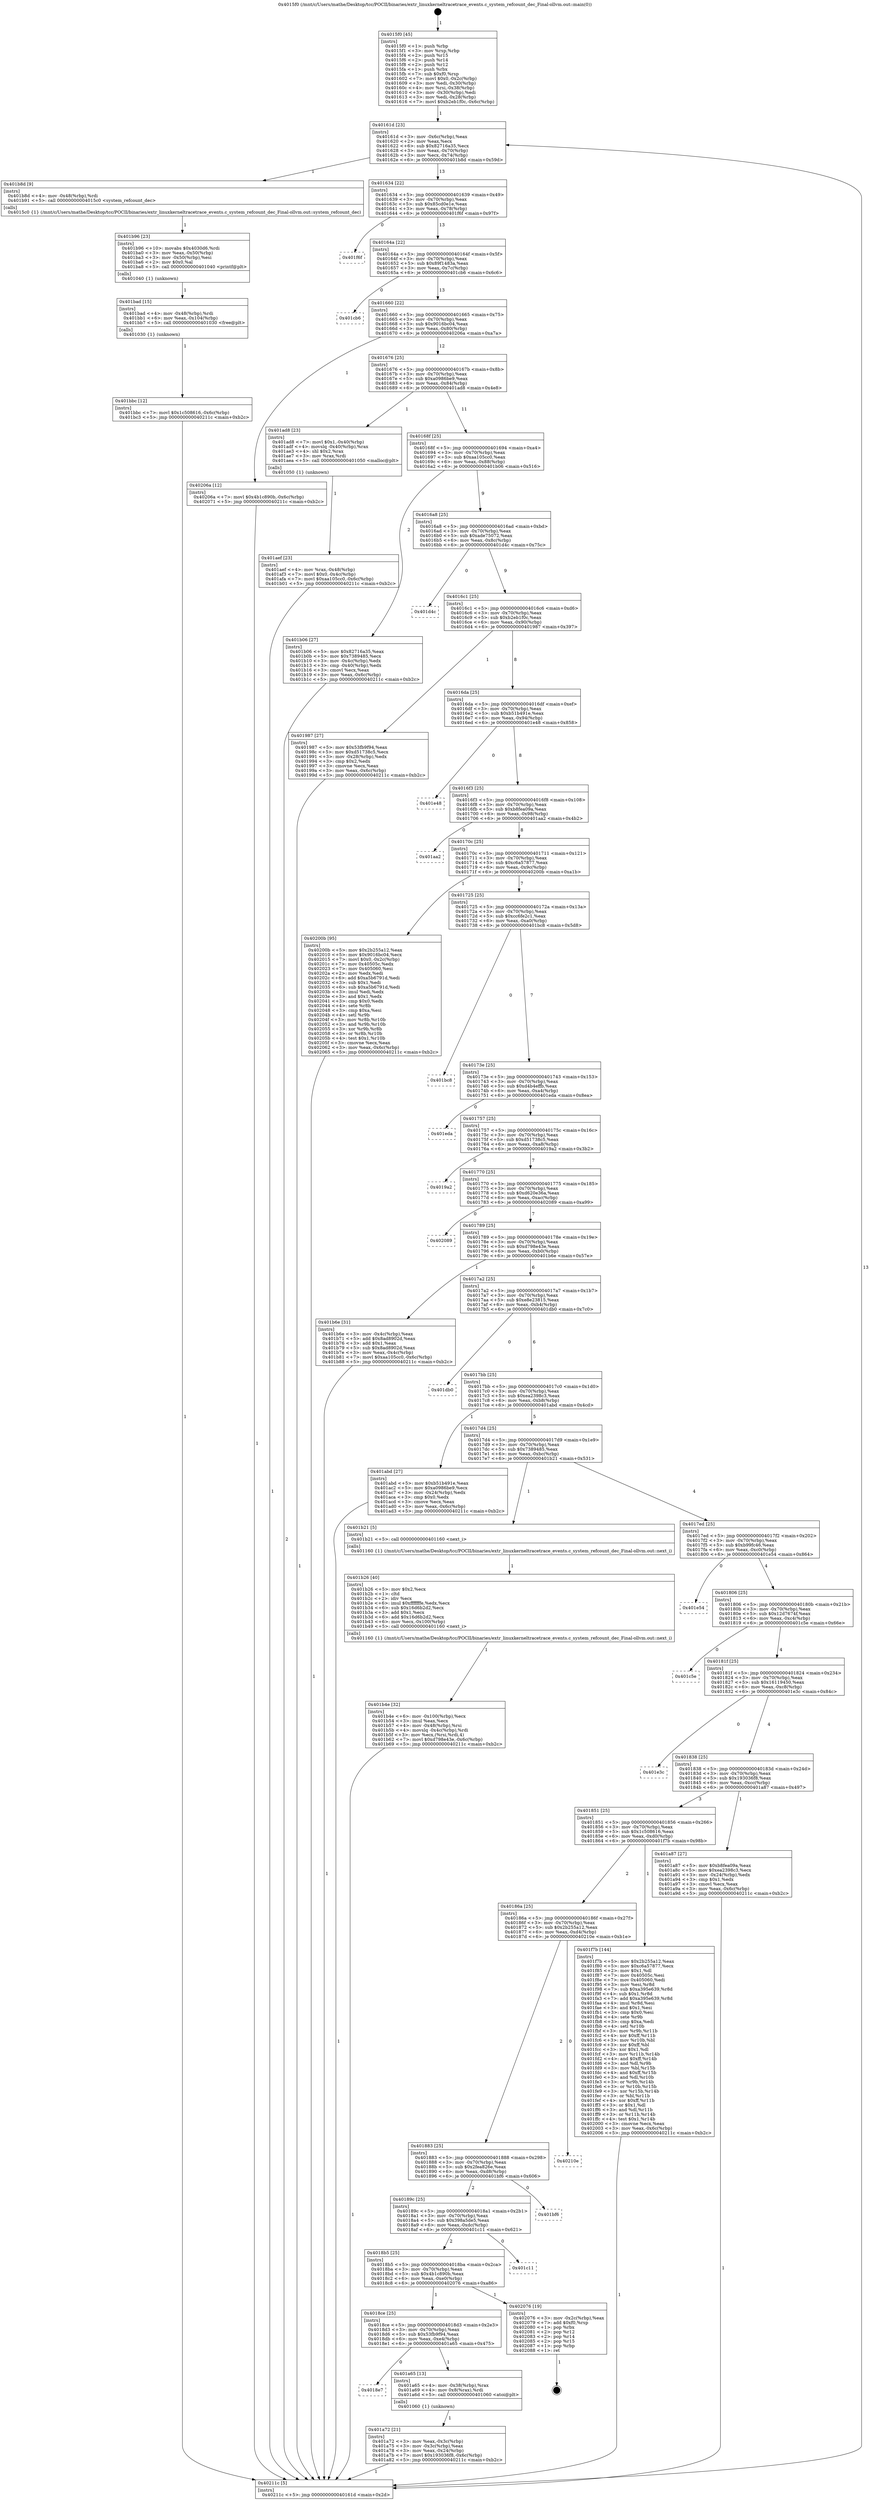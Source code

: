 digraph "0x4015f0" {
  label = "0x4015f0 (/mnt/c/Users/mathe/Desktop/tcc/POCII/binaries/extr_linuxkerneltracetrace_events.c_system_refcount_dec_Final-ollvm.out::main(0))"
  labelloc = "t"
  node[shape=record]

  Entry [label="",width=0.3,height=0.3,shape=circle,fillcolor=black,style=filled]
  "0x40161d" [label="{
     0x40161d [23]\l
     | [instrs]\l
     &nbsp;&nbsp;0x40161d \<+3\>: mov -0x6c(%rbp),%eax\l
     &nbsp;&nbsp;0x401620 \<+2\>: mov %eax,%ecx\l
     &nbsp;&nbsp;0x401622 \<+6\>: sub $0x82716a35,%ecx\l
     &nbsp;&nbsp;0x401628 \<+3\>: mov %eax,-0x70(%rbp)\l
     &nbsp;&nbsp;0x40162b \<+3\>: mov %ecx,-0x74(%rbp)\l
     &nbsp;&nbsp;0x40162e \<+6\>: je 0000000000401b8d \<main+0x59d\>\l
  }"]
  "0x401b8d" [label="{
     0x401b8d [9]\l
     | [instrs]\l
     &nbsp;&nbsp;0x401b8d \<+4\>: mov -0x48(%rbp),%rdi\l
     &nbsp;&nbsp;0x401b91 \<+5\>: call 00000000004015c0 \<system_refcount_dec\>\l
     | [calls]\l
     &nbsp;&nbsp;0x4015c0 \{1\} (/mnt/c/Users/mathe/Desktop/tcc/POCII/binaries/extr_linuxkerneltracetrace_events.c_system_refcount_dec_Final-ollvm.out::system_refcount_dec)\l
  }"]
  "0x401634" [label="{
     0x401634 [22]\l
     | [instrs]\l
     &nbsp;&nbsp;0x401634 \<+5\>: jmp 0000000000401639 \<main+0x49\>\l
     &nbsp;&nbsp;0x401639 \<+3\>: mov -0x70(%rbp),%eax\l
     &nbsp;&nbsp;0x40163c \<+5\>: sub $0x85cd0e1e,%eax\l
     &nbsp;&nbsp;0x401641 \<+3\>: mov %eax,-0x78(%rbp)\l
     &nbsp;&nbsp;0x401644 \<+6\>: je 0000000000401f6f \<main+0x97f\>\l
  }"]
  Exit [label="",width=0.3,height=0.3,shape=circle,fillcolor=black,style=filled,peripheries=2]
  "0x401f6f" [label="{
     0x401f6f\l
  }", style=dashed]
  "0x40164a" [label="{
     0x40164a [22]\l
     | [instrs]\l
     &nbsp;&nbsp;0x40164a \<+5\>: jmp 000000000040164f \<main+0x5f\>\l
     &nbsp;&nbsp;0x40164f \<+3\>: mov -0x70(%rbp),%eax\l
     &nbsp;&nbsp;0x401652 \<+5\>: sub $0x89f1483a,%eax\l
     &nbsp;&nbsp;0x401657 \<+3\>: mov %eax,-0x7c(%rbp)\l
     &nbsp;&nbsp;0x40165a \<+6\>: je 0000000000401cb6 \<main+0x6c6\>\l
  }"]
  "0x401bbc" [label="{
     0x401bbc [12]\l
     | [instrs]\l
     &nbsp;&nbsp;0x401bbc \<+7\>: movl $0x1c508616,-0x6c(%rbp)\l
     &nbsp;&nbsp;0x401bc3 \<+5\>: jmp 000000000040211c \<main+0xb2c\>\l
  }"]
  "0x401cb6" [label="{
     0x401cb6\l
  }", style=dashed]
  "0x401660" [label="{
     0x401660 [22]\l
     | [instrs]\l
     &nbsp;&nbsp;0x401660 \<+5\>: jmp 0000000000401665 \<main+0x75\>\l
     &nbsp;&nbsp;0x401665 \<+3\>: mov -0x70(%rbp),%eax\l
     &nbsp;&nbsp;0x401668 \<+5\>: sub $0x9016bc04,%eax\l
     &nbsp;&nbsp;0x40166d \<+3\>: mov %eax,-0x80(%rbp)\l
     &nbsp;&nbsp;0x401670 \<+6\>: je 000000000040206a \<main+0xa7a\>\l
  }"]
  "0x401bad" [label="{
     0x401bad [15]\l
     | [instrs]\l
     &nbsp;&nbsp;0x401bad \<+4\>: mov -0x48(%rbp),%rdi\l
     &nbsp;&nbsp;0x401bb1 \<+6\>: mov %eax,-0x104(%rbp)\l
     &nbsp;&nbsp;0x401bb7 \<+5\>: call 0000000000401030 \<free@plt\>\l
     | [calls]\l
     &nbsp;&nbsp;0x401030 \{1\} (unknown)\l
  }"]
  "0x40206a" [label="{
     0x40206a [12]\l
     | [instrs]\l
     &nbsp;&nbsp;0x40206a \<+7\>: movl $0x4b1c890b,-0x6c(%rbp)\l
     &nbsp;&nbsp;0x402071 \<+5\>: jmp 000000000040211c \<main+0xb2c\>\l
  }"]
  "0x401676" [label="{
     0x401676 [25]\l
     | [instrs]\l
     &nbsp;&nbsp;0x401676 \<+5\>: jmp 000000000040167b \<main+0x8b\>\l
     &nbsp;&nbsp;0x40167b \<+3\>: mov -0x70(%rbp),%eax\l
     &nbsp;&nbsp;0x40167e \<+5\>: sub $0xa0986be9,%eax\l
     &nbsp;&nbsp;0x401683 \<+6\>: mov %eax,-0x84(%rbp)\l
     &nbsp;&nbsp;0x401689 \<+6\>: je 0000000000401ad8 \<main+0x4e8\>\l
  }"]
  "0x401b96" [label="{
     0x401b96 [23]\l
     | [instrs]\l
     &nbsp;&nbsp;0x401b96 \<+10\>: movabs $0x4030d6,%rdi\l
     &nbsp;&nbsp;0x401ba0 \<+3\>: mov %eax,-0x50(%rbp)\l
     &nbsp;&nbsp;0x401ba3 \<+3\>: mov -0x50(%rbp),%esi\l
     &nbsp;&nbsp;0x401ba6 \<+2\>: mov $0x0,%al\l
     &nbsp;&nbsp;0x401ba8 \<+5\>: call 0000000000401040 \<printf@plt\>\l
     | [calls]\l
     &nbsp;&nbsp;0x401040 \{1\} (unknown)\l
  }"]
  "0x401ad8" [label="{
     0x401ad8 [23]\l
     | [instrs]\l
     &nbsp;&nbsp;0x401ad8 \<+7\>: movl $0x1,-0x40(%rbp)\l
     &nbsp;&nbsp;0x401adf \<+4\>: movslq -0x40(%rbp),%rax\l
     &nbsp;&nbsp;0x401ae3 \<+4\>: shl $0x2,%rax\l
     &nbsp;&nbsp;0x401ae7 \<+3\>: mov %rax,%rdi\l
     &nbsp;&nbsp;0x401aea \<+5\>: call 0000000000401050 \<malloc@plt\>\l
     | [calls]\l
     &nbsp;&nbsp;0x401050 \{1\} (unknown)\l
  }"]
  "0x40168f" [label="{
     0x40168f [25]\l
     | [instrs]\l
     &nbsp;&nbsp;0x40168f \<+5\>: jmp 0000000000401694 \<main+0xa4\>\l
     &nbsp;&nbsp;0x401694 \<+3\>: mov -0x70(%rbp),%eax\l
     &nbsp;&nbsp;0x401697 \<+5\>: sub $0xaa105cc0,%eax\l
     &nbsp;&nbsp;0x40169c \<+6\>: mov %eax,-0x88(%rbp)\l
     &nbsp;&nbsp;0x4016a2 \<+6\>: je 0000000000401b06 \<main+0x516\>\l
  }"]
  "0x401b4e" [label="{
     0x401b4e [32]\l
     | [instrs]\l
     &nbsp;&nbsp;0x401b4e \<+6\>: mov -0x100(%rbp),%ecx\l
     &nbsp;&nbsp;0x401b54 \<+3\>: imul %eax,%ecx\l
     &nbsp;&nbsp;0x401b57 \<+4\>: mov -0x48(%rbp),%rsi\l
     &nbsp;&nbsp;0x401b5b \<+4\>: movslq -0x4c(%rbp),%rdi\l
     &nbsp;&nbsp;0x401b5f \<+3\>: mov %ecx,(%rsi,%rdi,4)\l
     &nbsp;&nbsp;0x401b62 \<+7\>: movl $0xd798e43e,-0x6c(%rbp)\l
     &nbsp;&nbsp;0x401b69 \<+5\>: jmp 000000000040211c \<main+0xb2c\>\l
  }"]
  "0x401b06" [label="{
     0x401b06 [27]\l
     | [instrs]\l
     &nbsp;&nbsp;0x401b06 \<+5\>: mov $0x82716a35,%eax\l
     &nbsp;&nbsp;0x401b0b \<+5\>: mov $0x7389485,%ecx\l
     &nbsp;&nbsp;0x401b10 \<+3\>: mov -0x4c(%rbp),%edx\l
     &nbsp;&nbsp;0x401b13 \<+3\>: cmp -0x40(%rbp),%edx\l
     &nbsp;&nbsp;0x401b16 \<+3\>: cmovl %ecx,%eax\l
     &nbsp;&nbsp;0x401b19 \<+3\>: mov %eax,-0x6c(%rbp)\l
     &nbsp;&nbsp;0x401b1c \<+5\>: jmp 000000000040211c \<main+0xb2c\>\l
  }"]
  "0x4016a8" [label="{
     0x4016a8 [25]\l
     | [instrs]\l
     &nbsp;&nbsp;0x4016a8 \<+5\>: jmp 00000000004016ad \<main+0xbd\>\l
     &nbsp;&nbsp;0x4016ad \<+3\>: mov -0x70(%rbp),%eax\l
     &nbsp;&nbsp;0x4016b0 \<+5\>: sub $0xade75072,%eax\l
     &nbsp;&nbsp;0x4016b5 \<+6\>: mov %eax,-0x8c(%rbp)\l
     &nbsp;&nbsp;0x4016bb \<+6\>: je 0000000000401d4c \<main+0x75c\>\l
  }"]
  "0x401b26" [label="{
     0x401b26 [40]\l
     | [instrs]\l
     &nbsp;&nbsp;0x401b26 \<+5\>: mov $0x2,%ecx\l
     &nbsp;&nbsp;0x401b2b \<+1\>: cltd\l
     &nbsp;&nbsp;0x401b2c \<+2\>: idiv %ecx\l
     &nbsp;&nbsp;0x401b2e \<+6\>: imul $0xfffffffe,%edx,%ecx\l
     &nbsp;&nbsp;0x401b34 \<+6\>: sub $0x16d6b2d2,%ecx\l
     &nbsp;&nbsp;0x401b3a \<+3\>: add $0x1,%ecx\l
     &nbsp;&nbsp;0x401b3d \<+6\>: add $0x16d6b2d2,%ecx\l
     &nbsp;&nbsp;0x401b43 \<+6\>: mov %ecx,-0x100(%rbp)\l
     &nbsp;&nbsp;0x401b49 \<+5\>: call 0000000000401160 \<next_i\>\l
     | [calls]\l
     &nbsp;&nbsp;0x401160 \{1\} (/mnt/c/Users/mathe/Desktop/tcc/POCII/binaries/extr_linuxkerneltracetrace_events.c_system_refcount_dec_Final-ollvm.out::next_i)\l
  }"]
  "0x401d4c" [label="{
     0x401d4c\l
  }", style=dashed]
  "0x4016c1" [label="{
     0x4016c1 [25]\l
     | [instrs]\l
     &nbsp;&nbsp;0x4016c1 \<+5\>: jmp 00000000004016c6 \<main+0xd6\>\l
     &nbsp;&nbsp;0x4016c6 \<+3\>: mov -0x70(%rbp),%eax\l
     &nbsp;&nbsp;0x4016c9 \<+5\>: sub $0xb2eb1f0c,%eax\l
     &nbsp;&nbsp;0x4016ce \<+6\>: mov %eax,-0x90(%rbp)\l
     &nbsp;&nbsp;0x4016d4 \<+6\>: je 0000000000401987 \<main+0x397\>\l
  }"]
  "0x401aef" [label="{
     0x401aef [23]\l
     | [instrs]\l
     &nbsp;&nbsp;0x401aef \<+4\>: mov %rax,-0x48(%rbp)\l
     &nbsp;&nbsp;0x401af3 \<+7\>: movl $0x0,-0x4c(%rbp)\l
     &nbsp;&nbsp;0x401afa \<+7\>: movl $0xaa105cc0,-0x6c(%rbp)\l
     &nbsp;&nbsp;0x401b01 \<+5\>: jmp 000000000040211c \<main+0xb2c\>\l
  }"]
  "0x401987" [label="{
     0x401987 [27]\l
     | [instrs]\l
     &nbsp;&nbsp;0x401987 \<+5\>: mov $0x53fb9f94,%eax\l
     &nbsp;&nbsp;0x40198c \<+5\>: mov $0xd51738c5,%ecx\l
     &nbsp;&nbsp;0x401991 \<+3\>: mov -0x28(%rbp),%edx\l
     &nbsp;&nbsp;0x401994 \<+3\>: cmp $0x2,%edx\l
     &nbsp;&nbsp;0x401997 \<+3\>: cmovne %ecx,%eax\l
     &nbsp;&nbsp;0x40199a \<+3\>: mov %eax,-0x6c(%rbp)\l
     &nbsp;&nbsp;0x40199d \<+5\>: jmp 000000000040211c \<main+0xb2c\>\l
  }"]
  "0x4016da" [label="{
     0x4016da [25]\l
     | [instrs]\l
     &nbsp;&nbsp;0x4016da \<+5\>: jmp 00000000004016df \<main+0xef\>\l
     &nbsp;&nbsp;0x4016df \<+3\>: mov -0x70(%rbp),%eax\l
     &nbsp;&nbsp;0x4016e2 \<+5\>: sub $0xb51b491e,%eax\l
     &nbsp;&nbsp;0x4016e7 \<+6\>: mov %eax,-0x94(%rbp)\l
     &nbsp;&nbsp;0x4016ed \<+6\>: je 0000000000401e48 \<main+0x858\>\l
  }"]
  "0x40211c" [label="{
     0x40211c [5]\l
     | [instrs]\l
     &nbsp;&nbsp;0x40211c \<+5\>: jmp 000000000040161d \<main+0x2d\>\l
  }"]
  "0x4015f0" [label="{
     0x4015f0 [45]\l
     | [instrs]\l
     &nbsp;&nbsp;0x4015f0 \<+1\>: push %rbp\l
     &nbsp;&nbsp;0x4015f1 \<+3\>: mov %rsp,%rbp\l
     &nbsp;&nbsp;0x4015f4 \<+2\>: push %r15\l
     &nbsp;&nbsp;0x4015f6 \<+2\>: push %r14\l
     &nbsp;&nbsp;0x4015f8 \<+2\>: push %r12\l
     &nbsp;&nbsp;0x4015fa \<+1\>: push %rbx\l
     &nbsp;&nbsp;0x4015fb \<+7\>: sub $0xf0,%rsp\l
     &nbsp;&nbsp;0x401602 \<+7\>: movl $0x0,-0x2c(%rbp)\l
     &nbsp;&nbsp;0x401609 \<+3\>: mov %edi,-0x30(%rbp)\l
     &nbsp;&nbsp;0x40160c \<+4\>: mov %rsi,-0x38(%rbp)\l
     &nbsp;&nbsp;0x401610 \<+3\>: mov -0x30(%rbp),%edi\l
     &nbsp;&nbsp;0x401613 \<+3\>: mov %edi,-0x28(%rbp)\l
     &nbsp;&nbsp;0x401616 \<+7\>: movl $0xb2eb1f0c,-0x6c(%rbp)\l
  }"]
  "0x401a72" [label="{
     0x401a72 [21]\l
     | [instrs]\l
     &nbsp;&nbsp;0x401a72 \<+3\>: mov %eax,-0x3c(%rbp)\l
     &nbsp;&nbsp;0x401a75 \<+3\>: mov -0x3c(%rbp),%eax\l
     &nbsp;&nbsp;0x401a78 \<+3\>: mov %eax,-0x24(%rbp)\l
     &nbsp;&nbsp;0x401a7b \<+7\>: movl $0x193036f8,-0x6c(%rbp)\l
     &nbsp;&nbsp;0x401a82 \<+5\>: jmp 000000000040211c \<main+0xb2c\>\l
  }"]
  "0x401e48" [label="{
     0x401e48\l
  }", style=dashed]
  "0x4016f3" [label="{
     0x4016f3 [25]\l
     | [instrs]\l
     &nbsp;&nbsp;0x4016f3 \<+5\>: jmp 00000000004016f8 \<main+0x108\>\l
     &nbsp;&nbsp;0x4016f8 \<+3\>: mov -0x70(%rbp),%eax\l
     &nbsp;&nbsp;0x4016fb \<+5\>: sub $0xb8fea09a,%eax\l
     &nbsp;&nbsp;0x401700 \<+6\>: mov %eax,-0x98(%rbp)\l
     &nbsp;&nbsp;0x401706 \<+6\>: je 0000000000401aa2 \<main+0x4b2\>\l
  }"]
  "0x4018e7" [label="{
     0x4018e7\l
  }", style=dashed]
  "0x401aa2" [label="{
     0x401aa2\l
  }", style=dashed]
  "0x40170c" [label="{
     0x40170c [25]\l
     | [instrs]\l
     &nbsp;&nbsp;0x40170c \<+5\>: jmp 0000000000401711 \<main+0x121\>\l
     &nbsp;&nbsp;0x401711 \<+3\>: mov -0x70(%rbp),%eax\l
     &nbsp;&nbsp;0x401714 \<+5\>: sub $0xc6a57877,%eax\l
     &nbsp;&nbsp;0x401719 \<+6\>: mov %eax,-0x9c(%rbp)\l
     &nbsp;&nbsp;0x40171f \<+6\>: je 000000000040200b \<main+0xa1b\>\l
  }"]
  "0x401a65" [label="{
     0x401a65 [13]\l
     | [instrs]\l
     &nbsp;&nbsp;0x401a65 \<+4\>: mov -0x38(%rbp),%rax\l
     &nbsp;&nbsp;0x401a69 \<+4\>: mov 0x8(%rax),%rdi\l
     &nbsp;&nbsp;0x401a6d \<+5\>: call 0000000000401060 \<atoi@plt\>\l
     | [calls]\l
     &nbsp;&nbsp;0x401060 \{1\} (unknown)\l
  }"]
  "0x40200b" [label="{
     0x40200b [95]\l
     | [instrs]\l
     &nbsp;&nbsp;0x40200b \<+5\>: mov $0x2b255a12,%eax\l
     &nbsp;&nbsp;0x402010 \<+5\>: mov $0x9016bc04,%ecx\l
     &nbsp;&nbsp;0x402015 \<+7\>: movl $0x0,-0x2c(%rbp)\l
     &nbsp;&nbsp;0x40201c \<+7\>: mov 0x40505c,%edx\l
     &nbsp;&nbsp;0x402023 \<+7\>: mov 0x405060,%esi\l
     &nbsp;&nbsp;0x40202a \<+2\>: mov %edx,%edi\l
     &nbsp;&nbsp;0x40202c \<+6\>: add $0xa5b6791d,%edi\l
     &nbsp;&nbsp;0x402032 \<+3\>: sub $0x1,%edi\l
     &nbsp;&nbsp;0x402035 \<+6\>: sub $0xa5b6791d,%edi\l
     &nbsp;&nbsp;0x40203b \<+3\>: imul %edi,%edx\l
     &nbsp;&nbsp;0x40203e \<+3\>: and $0x1,%edx\l
     &nbsp;&nbsp;0x402041 \<+3\>: cmp $0x0,%edx\l
     &nbsp;&nbsp;0x402044 \<+4\>: sete %r8b\l
     &nbsp;&nbsp;0x402048 \<+3\>: cmp $0xa,%esi\l
     &nbsp;&nbsp;0x40204b \<+4\>: setl %r9b\l
     &nbsp;&nbsp;0x40204f \<+3\>: mov %r8b,%r10b\l
     &nbsp;&nbsp;0x402052 \<+3\>: and %r9b,%r10b\l
     &nbsp;&nbsp;0x402055 \<+3\>: xor %r9b,%r8b\l
     &nbsp;&nbsp;0x402058 \<+3\>: or %r8b,%r10b\l
     &nbsp;&nbsp;0x40205b \<+4\>: test $0x1,%r10b\l
     &nbsp;&nbsp;0x40205f \<+3\>: cmovne %ecx,%eax\l
     &nbsp;&nbsp;0x402062 \<+3\>: mov %eax,-0x6c(%rbp)\l
     &nbsp;&nbsp;0x402065 \<+5\>: jmp 000000000040211c \<main+0xb2c\>\l
  }"]
  "0x401725" [label="{
     0x401725 [25]\l
     | [instrs]\l
     &nbsp;&nbsp;0x401725 \<+5\>: jmp 000000000040172a \<main+0x13a\>\l
     &nbsp;&nbsp;0x40172a \<+3\>: mov -0x70(%rbp),%eax\l
     &nbsp;&nbsp;0x40172d \<+5\>: sub $0xcc6fe2c1,%eax\l
     &nbsp;&nbsp;0x401732 \<+6\>: mov %eax,-0xa0(%rbp)\l
     &nbsp;&nbsp;0x401738 \<+6\>: je 0000000000401bc8 \<main+0x5d8\>\l
  }"]
  "0x4018ce" [label="{
     0x4018ce [25]\l
     | [instrs]\l
     &nbsp;&nbsp;0x4018ce \<+5\>: jmp 00000000004018d3 \<main+0x2e3\>\l
     &nbsp;&nbsp;0x4018d3 \<+3\>: mov -0x70(%rbp),%eax\l
     &nbsp;&nbsp;0x4018d6 \<+5\>: sub $0x53fb9f94,%eax\l
     &nbsp;&nbsp;0x4018db \<+6\>: mov %eax,-0xe4(%rbp)\l
     &nbsp;&nbsp;0x4018e1 \<+6\>: je 0000000000401a65 \<main+0x475\>\l
  }"]
  "0x401bc8" [label="{
     0x401bc8\l
  }", style=dashed]
  "0x40173e" [label="{
     0x40173e [25]\l
     | [instrs]\l
     &nbsp;&nbsp;0x40173e \<+5\>: jmp 0000000000401743 \<main+0x153\>\l
     &nbsp;&nbsp;0x401743 \<+3\>: mov -0x70(%rbp),%eax\l
     &nbsp;&nbsp;0x401746 \<+5\>: sub $0xd4b4effb,%eax\l
     &nbsp;&nbsp;0x40174b \<+6\>: mov %eax,-0xa4(%rbp)\l
     &nbsp;&nbsp;0x401751 \<+6\>: je 0000000000401eda \<main+0x8ea\>\l
  }"]
  "0x402076" [label="{
     0x402076 [19]\l
     | [instrs]\l
     &nbsp;&nbsp;0x402076 \<+3\>: mov -0x2c(%rbp),%eax\l
     &nbsp;&nbsp;0x402079 \<+7\>: add $0xf0,%rsp\l
     &nbsp;&nbsp;0x402080 \<+1\>: pop %rbx\l
     &nbsp;&nbsp;0x402081 \<+2\>: pop %r12\l
     &nbsp;&nbsp;0x402083 \<+2\>: pop %r14\l
     &nbsp;&nbsp;0x402085 \<+2\>: pop %r15\l
     &nbsp;&nbsp;0x402087 \<+1\>: pop %rbp\l
     &nbsp;&nbsp;0x402088 \<+1\>: ret\l
  }"]
  "0x401eda" [label="{
     0x401eda\l
  }", style=dashed]
  "0x401757" [label="{
     0x401757 [25]\l
     | [instrs]\l
     &nbsp;&nbsp;0x401757 \<+5\>: jmp 000000000040175c \<main+0x16c\>\l
     &nbsp;&nbsp;0x40175c \<+3\>: mov -0x70(%rbp),%eax\l
     &nbsp;&nbsp;0x40175f \<+5\>: sub $0xd51738c5,%eax\l
     &nbsp;&nbsp;0x401764 \<+6\>: mov %eax,-0xa8(%rbp)\l
     &nbsp;&nbsp;0x40176a \<+6\>: je 00000000004019a2 \<main+0x3b2\>\l
  }"]
  "0x4018b5" [label="{
     0x4018b5 [25]\l
     | [instrs]\l
     &nbsp;&nbsp;0x4018b5 \<+5\>: jmp 00000000004018ba \<main+0x2ca\>\l
     &nbsp;&nbsp;0x4018ba \<+3\>: mov -0x70(%rbp),%eax\l
     &nbsp;&nbsp;0x4018bd \<+5\>: sub $0x4b1c890b,%eax\l
     &nbsp;&nbsp;0x4018c2 \<+6\>: mov %eax,-0xe0(%rbp)\l
     &nbsp;&nbsp;0x4018c8 \<+6\>: je 0000000000402076 \<main+0xa86\>\l
  }"]
  "0x4019a2" [label="{
     0x4019a2\l
  }", style=dashed]
  "0x401770" [label="{
     0x401770 [25]\l
     | [instrs]\l
     &nbsp;&nbsp;0x401770 \<+5\>: jmp 0000000000401775 \<main+0x185\>\l
     &nbsp;&nbsp;0x401775 \<+3\>: mov -0x70(%rbp),%eax\l
     &nbsp;&nbsp;0x401778 \<+5\>: sub $0xd620e36a,%eax\l
     &nbsp;&nbsp;0x40177d \<+6\>: mov %eax,-0xac(%rbp)\l
     &nbsp;&nbsp;0x401783 \<+6\>: je 0000000000402089 \<main+0xa99\>\l
  }"]
  "0x401c11" [label="{
     0x401c11\l
  }", style=dashed]
  "0x402089" [label="{
     0x402089\l
  }", style=dashed]
  "0x401789" [label="{
     0x401789 [25]\l
     | [instrs]\l
     &nbsp;&nbsp;0x401789 \<+5\>: jmp 000000000040178e \<main+0x19e\>\l
     &nbsp;&nbsp;0x40178e \<+3\>: mov -0x70(%rbp),%eax\l
     &nbsp;&nbsp;0x401791 \<+5\>: sub $0xd798e43e,%eax\l
     &nbsp;&nbsp;0x401796 \<+6\>: mov %eax,-0xb0(%rbp)\l
     &nbsp;&nbsp;0x40179c \<+6\>: je 0000000000401b6e \<main+0x57e\>\l
  }"]
  "0x40189c" [label="{
     0x40189c [25]\l
     | [instrs]\l
     &nbsp;&nbsp;0x40189c \<+5\>: jmp 00000000004018a1 \<main+0x2b1\>\l
     &nbsp;&nbsp;0x4018a1 \<+3\>: mov -0x70(%rbp),%eax\l
     &nbsp;&nbsp;0x4018a4 \<+5\>: sub $0x398a5de5,%eax\l
     &nbsp;&nbsp;0x4018a9 \<+6\>: mov %eax,-0xdc(%rbp)\l
     &nbsp;&nbsp;0x4018af \<+6\>: je 0000000000401c11 \<main+0x621\>\l
  }"]
  "0x401b6e" [label="{
     0x401b6e [31]\l
     | [instrs]\l
     &nbsp;&nbsp;0x401b6e \<+3\>: mov -0x4c(%rbp),%eax\l
     &nbsp;&nbsp;0x401b71 \<+5\>: add $0x8ad8902d,%eax\l
     &nbsp;&nbsp;0x401b76 \<+3\>: add $0x1,%eax\l
     &nbsp;&nbsp;0x401b79 \<+5\>: sub $0x8ad8902d,%eax\l
     &nbsp;&nbsp;0x401b7e \<+3\>: mov %eax,-0x4c(%rbp)\l
     &nbsp;&nbsp;0x401b81 \<+7\>: movl $0xaa105cc0,-0x6c(%rbp)\l
     &nbsp;&nbsp;0x401b88 \<+5\>: jmp 000000000040211c \<main+0xb2c\>\l
  }"]
  "0x4017a2" [label="{
     0x4017a2 [25]\l
     | [instrs]\l
     &nbsp;&nbsp;0x4017a2 \<+5\>: jmp 00000000004017a7 \<main+0x1b7\>\l
     &nbsp;&nbsp;0x4017a7 \<+3\>: mov -0x70(%rbp),%eax\l
     &nbsp;&nbsp;0x4017aa \<+5\>: sub $0xe8e23815,%eax\l
     &nbsp;&nbsp;0x4017af \<+6\>: mov %eax,-0xb4(%rbp)\l
     &nbsp;&nbsp;0x4017b5 \<+6\>: je 0000000000401db0 \<main+0x7c0\>\l
  }"]
  "0x401bf6" [label="{
     0x401bf6\l
  }", style=dashed]
  "0x401db0" [label="{
     0x401db0\l
  }", style=dashed]
  "0x4017bb" [label="{
     0x4017bb [25]\l
     | [instrs]\l
     &nbsp;&nbsp;0x4017bb \<+5\>: jmp 00000000004017c0 \<main+0x1d0\>\l
     &nbsp;&nbsp;0x4017c0 \<+3\>: mov -0x70(%rbp),%eax\l
     &nbsp;&nbsp;0x4017c3 \<+5\>: sub $0xea2398c3,%eax\l
     &nbsp;&nbsp;0x4017c8 \<+6\>: mov %eax,-0xb8(%rbp)\l
     &nbsp;&nbsp;0x4017ce \<+6\>: je 0000000000401abd \<main+0x4cd\>\l
  }"]
  "0x401883" [label="{
     0x401883 [25]\l
     | [instrs]\l
     &nbsp;&nbsp;0x401883 \<+5\>: jmp 0000000000401888 \<main+0x298\>\l
     &nbsp;&nbsp;0x401888 \<+3\>: mov -0x70(%rbp),%eax\l
     &nbsp;&nbsp;0x40188b \<+5\>: sub $0x2fea826e,%eax\l
     &nbsp;&nbsp;0x401890 \<+6\>: mov %eax,-0xd8(%rbp)\l
     &nbsp;&nbsp;0x401896 \<+6\>: je 0000000000401bf6 \<main+0x606\>\l
  }"]
  "0x401abd" [label="{
     0x401abd [27]\l
     | [instrs]\l
     &nbsp;&nbsp;0x401abd \<+5\>: mov $0xb51b491e,%eax\l
     &nbsp;&nbsp;0x401ac2 \<+5\>: mov $0xa0986be9,%ecx\l
     &nbsp;&nbsp;0x401ac7 \<+3\>: mov -0x24(%rbp),%edx\l
     &nbsp;&nbsp;0x401aca \<+3\>: cmp $0x0,%edx\l
     &nbsp;&nbsp;0x401acd \<+3\>: cmove %ecx,%eax\l
     &nbsp;&nbsp;0x401ad0 \<+3\>: mov %eax,-0x6c(%rbp)\l
     &nbsp;&nbsp;0x401ad3 \<+5\>: jmp 000000000040211c \<main+0xb2c\>\l
  }"]
  "0x4017d4" [label="{
     0x4017d4 [25]\l
     | [instrs]\l
     &nbsp;&nbsp;0x4017d4 \<+5\>: jmp 00000000004017d9 \<main+0x1e9\>\l
     &nbsp;&nbsp;0x4017d9 \<+3\>: mov -0x70(%rbp),%eax\l
     &nbsp;&nbsp;0x4017dc \<+5\>: sub $0x7389485,%eax\l
     &nbsp;&nbsp;0x4017e1 \<+6\>: mov %eax,-0xbc(%rbp)\l
     &nbsp;&nbsp;0x4017e7 \<+6\>: je 0000000000401b21 \<main+0x531\>\l
  }"]
  "0x40210e" [label="{
     0x40210e\l
  }", style=dashed]
  "0x401b21" [label="{
     0x401b21 [5]\l
     | [instrs]\l
     &nbsp;&nbsp;0x401b21 \<+5\>: call 0000000000401160 \<next_i\>\l
     | [calls]\l
     &nbsp;&nbsp;0x401160 \{1\} (/mnt/c/Users/mathe/Desktop/tcc/POCII/binaries/extr_linuxkerneltracetrace_events.c_system_refcount_dec_Final-ollvm.out::next_i)\l
  }"]
  "0x4017ed" [label="{
     0x4017ed [25]\l
     | [instrs]\l
     &nbsp;&nbsp;0x4017ed \<+5\>: jmp 00000000004017f2 \<main+0x202\>\l
     &nbsp;&nbsp;0x4017f2 \<+3\>: mov -0x70(%rbp),%eax\l
     &nbsp;&nbsp;0x4017f5 \<+5\>: sub $0xb99fc46,%eax\l
     &nbsp;&nbsp;0x4017fa \<+6\>: mov %eax,-0xc0(%rbp)\l
     &nbsp;&nbsp;0x401800 \<+6\>: je 0000000000401e54 \<main+0x864\>\l
  }"]
  "0x40186a" [label="{
     0x40186a [25]\l
     | [instrs]\l
     &nbsp;&nbsp;0x40186a \<+5\>: jmp 000000000040186f \<main+0x27f\>\l
     &nbsp;&nbsp;0x40186f \<+3\>: mov -0x70(%rbp),%eax\l
     &nbsp;&nbsp;0x401872 \<+5\>: sub $0x2b255a12,%eax\l
     &nbsp;&nbsp;0x401877 \<+6\>: mov %eax,-0xd4(%rbp)\l
     &nbsp;&nbsp;0x40187d \<+6\>: je 000000000040210e \<main+0xb1e\>\l
  }"]
  "0x401e54" [label="{
     0x401e54\l
  }", style=dashed]
  "0x401806" [label="{
     0x401806 [25]\l
     | [instrs]\l
     &nbsp;&nbsp;0x401806 \<+5\>: jmp 000000000040180b \<main+0x21b\>\l
     &nbsp;&nbsp;0x40180b \<+3\>: mov -0x70(%rbp),%eax\l
     &nbsp;&nbsp;0x40180e \<+5\>: sub $0x12d7674f,%eax\l
     &nbsp;&nbsp;0x401813 \<+6\>: mov %eax,-0xc4(%rbp)\l
     &nbsp;&nbsp;0x401819 \<+6\>: je 0000000000401c5e \<main+0x66e\>\l
  }"]
  "0x401f7b" [label="{
     0x401f7b [144]\l
     | [instrs]\l
     &nbsp;&nbsp;0x401f7b \<+5\>: mov $0x2b255a12,%eax\l
     &nbsp;&nbsp;0x401f80 \<+5\>: mov $0xc6a57877,%ecx\l
     &nbsp;&nbsp;0x401f85 \<+2\>: mov $0x1,%dl\l
     &nbsp;&nbsp;0x401f87 \<+7\>: mov 0x40505c,%esi\l
     &nbsp;&nbsp;0x401f8e \<+7\>: mov 0x405060,%edi\l
     &nbsp;&nbsp;0x401f95 \<+3\>: mov %esi,%r8d\l
     &nbsp;&nbsp;0x401f98 \<+7\>: sub $0xa395e639,%r8d\l
     &nbsp;&nbsp;0x401f9f \<+4\>: sub $0x1,%r8d\l
     &nbsp;&nbsp;0x401fa3 \<+7\>: add $0xa395e639,%r8d\l
     &nbsp;&nbsp;0x401faa \<+4\>: imul %r8d,%esi\l
     &nbsp;&nbsp;0x401fae \<+3\>: and $0x1,%esi\l
     &nbsp;&nbsp;0x401fb1 \<+3\>: cmp $0x0,%esi\l
     &nbsp;&nbsp;0x401fb4 \<+4\>: sete %r9b\l
     &nbsp;&nbsp;0x401fb8 \<+3\>: cmp $0xa,%edi\l
     &nbsp;&nbsp;0x401fbb \<+4\>: setl %r10b\l
     &nbsp;&nbsp;0x401fbf \<+3\>: mov %r9b,%r11b\l
     &nbsp;&nbsp;0x401fc2 \<+4\>: xor $0xff,%r11b\l
     &nbsp;&nbsp;0x401fc6 \<+3\>: mov %r10b,%bl\l
     &nbsp;&nbsp;0x401fc9 \<+3\>: xor $0xff,%bl\l
     &nbsp;&nbsp;0x401fcc \<+3\>: xor $0x1,%dl\l
     &nbsp;&nbsp;0x401fcf \<+3\>: mov %r11b,%r14b\l
     &nbsp;&nbsp;0x401fd2 \<+4\>: and $0xff,%r14b\l
     &nbsp;&nbsp;0x401fd6 \<+3\>: and %dl,%r9b\l
     &nbsp;&nbsp;0x401fd9 \<+3\>: mov %bl,%r15b\l
     &nbsp;&nbsp;0x401fdc \<+4\>: and $0xff,%r15b\l
     &nbsp;&nbsp;0x401fe0 \<+3\>: and %dl,%r10b\l
     &nbsp;&nbsp;0x401fe3 \<+3\>: or %r9b,%r14b\l
     &nbsp;&nbsp;0x401fe6 \<+3\>: or %r10b,%r15b\l
     &nbsp;&nbsp;0x401fe9 \<+3\>: xor %r15b,%r14b\l
     &nbsp;&nbsp;0x401fec \<+3\>: or %bl,%r11b\l
     &nbsp;&nbsp;0x401fef \<+4\>: xor $0xff,%r11b\l
     &nbsp;&nbsp;0x401ff3 \<+3\>: or $0x1,%dl\l
     &nbsp;&nbsp;0x401ff6 \<+3\>: and %dl,%r11b\l
     &nbsp;&nbsp;0x401ff9 \<+3\>: or %r11b,%r14b\l
     &nbsp;&nbsp;0x401ffc \<+4\>: test $0x1,%r14b\l
     &nbsp;&nbsp;0x402000 \<+3\>: cmovne %ecx,%eax\l
     &nbsp;&nbsp;0x402003 \<+3\>: mov %eax,-0x6c(%rbp)\l
     &nbsp;&nbsp;0x402006 \<+5\>: jmp 000000000040211c \<main+0xb2c\>\l
  }"]
  "0x401c5e" [label="{
     0x401c5e\l
  }", style=dashed]
  "0x40181f" [label="{
     0x40181f [25]\l
     | [instrs]\l
     &nbsp;&nbsp;0x40181f \<+5\>: jmp 0000000000401824 \<main+0x234\>\l
     &nbsp;&nbsp;0x401824 \<+3\>: mov -0x70(%rbp),%eax\l
     &nbsp;&nbsp;0x401827 \<+5\>: sub $0x16119450,%eax\l
     &nbsp;&nbsp;0x40182c \<+6\>: mov %eax,-0xc8(%rbp)\l
     &nbsp;&nbsp;0x401832 \<+6\>: je 0000000000401e3c \<main+0x84c\>\l
  }"]
  "0x401851" [label="{
     0x401851 [25]\l
     | [instrs]\l
     &nbsp;&nbsp;0x401851 \<+5\>: jmp 0000000000401856 \<main+0x266\>\l
     &nbsp;&nbsp;0x401856 \<+3\>: mov -0x70(%rbp),%eax\l
     &nbsp;&nbsp;0x401859 \<+5\>: sub $0x1c508616,%eax\l
     &nbsp;&nbsp;0x40185e \<+6\>: mov %eax,-0xd0(%rbp)\l
     &nbsp;&nbsp;0x401864 \<+6\>: je 0000000000401f7b \<main+0x98b\>\l
  }"]
  "0x401e3c" [label="{
     0x401e3c\l
  }", style=dashed]
  "0x401838" [label="{
     0x401838 [25]\l
     | [instrs]\l
     &nbsp;&nbsp;0x401838 \<+5\>: jmp 000000000040183d \<main+0x24d\>\l
     &nbsp;&nbsp;0x40183d \<+3\>: mov -0x70(%rbp),%eax\l
     &nbsp;&nbsp;0x401840 \<+5\>: sub $0x193036f8,%eax\l
     &nbsp;&nbsp;0x401845 \<+6\>: mov %eax,-0xcc(%rbp)\l
     &nbsp;&nbsp;0x40184b \<+6\>: je 0000000000401a87 \<main+0x497\>\l
  }"]
  "0x401a87" [label="{
     0x401a87 [27]\l
     | [instrs]\l
     &nbsp;&nbsp;0x401a87 \<+5\>: mov $0xb8fea09a,%eax\l
     &nbsp;&nbsp;0x401a8c \<+5\>: mov $0xea2398c3,%ecx\l
     &nbsp;&nbsp;0x401a91 \<+3\>: mov -0x24(%rbp),%edx\l
     &nbsp;&nbsp;0x401a94 \<+3\>: cmp $0x1,%edx\l
     &nbsp;&nbsp;0x401a97 \<+3\>: cmovl %ecx,%eax\l
     &nbsp;&nbsp;0x401a9a \<+3\>: mov %eax,-0x6c(%rbp)\l
     &nbsp;&nbsp;0x401a9d \<+5\>: jmp 000000000040211c \<main+0xb2c\>\l
  }"]
  Entry -> "0x4015f0" [label=" 1"]
  "0x40161d" -> "0x401b8d" [label=" 1"]
  "0x40161d" -> "0x401634" [label=" 13"]
  "0x402076" -> Exit [label=" 1"]
  "0x401634" -> "0x401f6f" [label=" 0"]
  "0x401634" -> "0x40164a" [label=" 13"]
  "0x40206a" -> "0x40211c" [label=" 1"]
  "0x40164a" -> "0x401cb6" [label=" 0"]
  "0x40164a" -> "0x401660" [label=" 13"]
  "0x40200b" -> "0x40211c" [label=" 1"]
  "0x401660" -> "0x40206a" [label=" 1"]
  "0x401660" -> "0x401676" [label=" 12"]
  "0x401f7b" -> "0x40211c" [label=" 1"]
  "0x401676" -> "0x401ad8" [label=" 1"]
  "0x401676" -> "0x40168f" [label=" 11"]
  "0x401bbc" -> "0x40211c" [label=" 1"]
  "0x40168f" -> "0x401b06" [label=" 2"]
  "0x40168f" -> "0x4016a8" [label=" 9"]
  "0x401bad" -> "0x401bbc" [label=" 1"]
  "0x4016a8" -> "0x401d4c" [label=" 0"]
  "0x4016a8" -> "0x4016c1" [label=" 9"]
  "0x401b96" -> "0x401bad" [label=" 1"]
  "0x4016c1" -> "0x401987" [label=" 1"]
  "0x4016c1" -> "0x4016da" [label=" 8"]
  "0x401987" -> "0x40211c" [label=" 1"]
  "0x4015f0" -> "0x40161d" [label=" 1"]
  "0x40211c" -> "0x40161d" [label=" 13"]
  "0x401b8d" -> "0x401b96" [label=" 1"]
  "0x4016da" -> "0x401e48" [label=" 0"]
  "0x4016da" -> "0x4016f3" [label=" 8"]
  "0x401b6e" -> "0x40211c" [label=" 1"]
  "0x4016f3" -> "0x401aa2" [label=" 0"]
  "0x4016f3" -> "0x40170c" [label=" 8"]
  "0x401b4e" -> "0x40211c" [label=" 1"]
  "0x40170c" -> "0x40200b" [label=" 1"]
  "0x40170c" -> "0x401725" [label=" 7"]
  "0x401b26" -> "0x401b4e" [label=" 1"]
  "0x401725" -> "0x401bc8" [label=" 0"]
  "0x401725" -> "0x40173e" [label=" 7"]
  "0x401b06" -> "0x40211c" [label=" 2"]
  "0x40173e" -> "0x401eda" [label=" 0"]
  "0x40173e" -> "0x401757" [label=" 7"]
  "0x401aef" -> "0x40211c" [label=" 1"]
  "0x401757" -> "0x4019a2" [label=" 0"]
  "0x401757" -> "0x401770" [label=" 7"]
  "0x401abd" -> "0x40211c" [label=" 1"]
  "0x401770" -> "0x402089" [label=" 0"]
  "0x401770" -> "0x401789" [label=" 7"]
  "0x401a87" -> "0x40211c" [label=" 1"]
  "0x401789" -> "0x401b6e" [label=" 1"]
  "0x401789" -> "0x4017a2" [label=" 6"]
  "0x401a65" -> "0x401a72" [label=" 1"]
  "0x4017a2" -> "0x401db0" [label=" 0"]
  "0x4017a2" -> "0x4017bb" [label=" 6"]
  "0x4018ce" -> "0x4018e7" [label=" 0"]
  "0x4017bb" -> "0x401abd" [label=" 1"]
  "0x4017bb" -> "0x4017d4" [label=" 5"]
  "0x401b21" -> "0x401b26" [label=" 1"]
  "0x4017d4" -> "0x401b21" [label=" 1"]
  "0x4017d4" -> "0x4017ed" [label=" 4"]
  "0x4018b5" -> "0x4018ce" [label=" 1"]
  "0x4017ed" -> "0x401e54" [label=" 0"]
  "0x4017ed" -> "0x401806" [label=" 4"]
  "0x401ad8" -> "0x401aef" [label=" 1"]
  "0x401806" -> "0x401c5e" [label=" 0"]
  "0x401806" -> "0x40181f" [label=" 4"]
  "0x40189c" -> "0x4018b5" [label=" 2"]
  "0x40181f" -> "0x401e3c" [label=" 0"]
  "0x40181f" -> "0x401838" [label=" 4"]
  "0x401a72" -> "0x40211c" [label=" 1"]
  "0x401838" -> "0x401a87" [label=" 1"]
  "0x401838" -> "0x401851" [label=" 3"]
  "0x40189c" -> "0x401c11" [label=" 0"]
  "0x401851" -> "0x401f7b" [label=" 1"]
  "0x401851" -> "0x40186a" [label=" 2"]
  "0x4018b5" -> "0x402076" [label=" 1"]
  "0x40186a" -> "0x40210e" [label=" 0"]
  "0x40186a" -> "0x401883" [label=" 2"]
  "0x4018ce" -> "0x401a65" [label=" 1"]
  "0x401883" -> "0x401bf6" [label=" 0"]
  "0x401883" -> "0x40189c" [label=" 2"]
}
